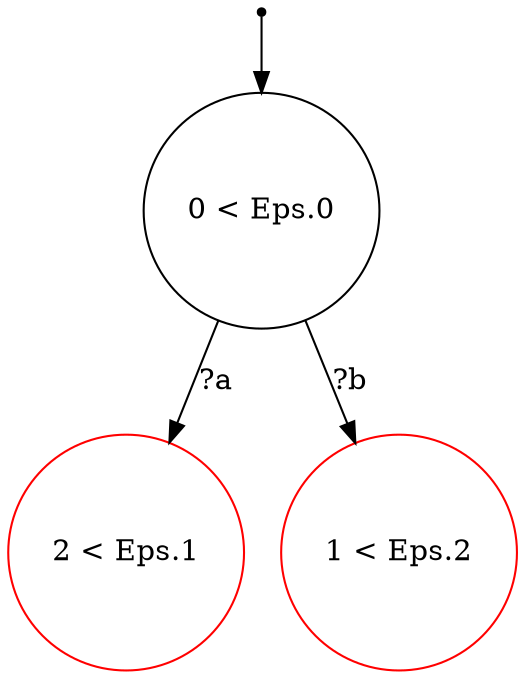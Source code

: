 digraph {
 node [shape=point] ENTRY
 node [shape=circle]
2 [label="2 < Eps.1
" color="red"]
1 [label="1 < Eps.2
" color="red"]
0 [label="0 < Eps.0
"]
ENTRY -> 0
0 -> 1 [label="?b"]
0 -> 2 [label="?a"]

}